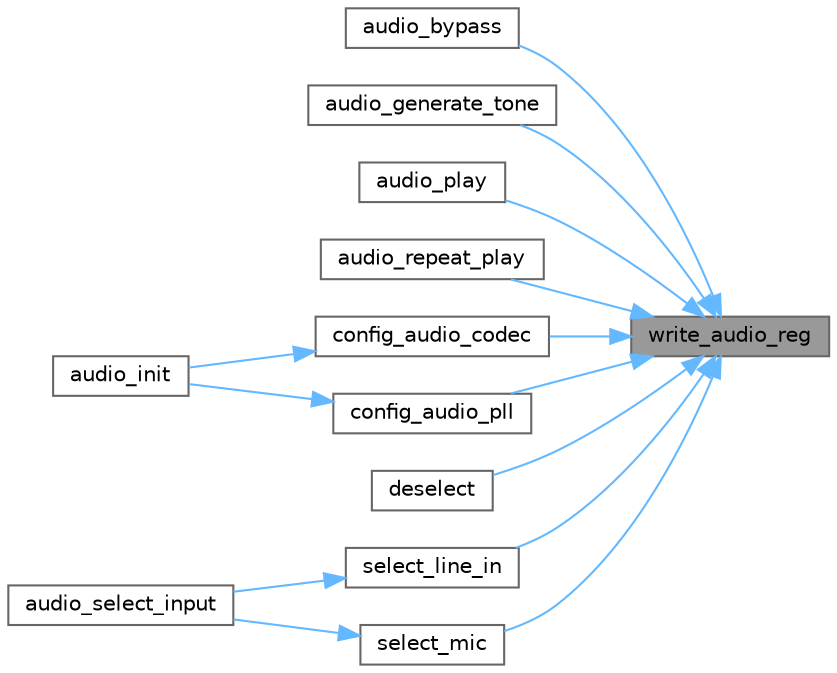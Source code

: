 digraph "write_audio_reg"
{
 // LATEX_PDF_SIZE
  bgcolor="transparent";
  edge [fontname=Helvetica,fontsize=10,labelfontname=Helvetica,labelfontsize=10];
  node [fontname=Helvetica,fontsize=10,shape=box,height=0.2,width=0.4];
  rankdir="RL";
  Node1 [id="Node000001",label="write_audio_reg",height=0.2,width=0.4,color="gray40", fillcolor="grey60", style="filled", fontcolor="black",tooltip=" "];
  Node1 -> Node2 [id="edge1_Node000001_Node000002",dir="back",color="steelblue1",style="solid",tooltip=" "];
  Node2 [id="Node000002",label="audio_bypass",height=0.2,width=0.4,color="grey40", fillcolor="white", style="filled",URL="$group__AUDIO.html#ga5fee8d77c208512f18f4273213520249",tooltip="Record and play the audio without storing in DRAM."];
  Node1 -> Node3 [id="edge2_Node000001_Node000003",dir="back",color="steelblue1",style="solid",tooltip=" "];
  Node3 [id="Node000003",label="audio_generate_tone",height=0.2,width=0.4,color="grey40", fillcolor="white", style="filled",URL="$group__AUDIO.html#ga061d146b990619c8f7ebd37ee18cbe23",tooltip=" "];
  Node1 -> Node4 [id="edge3_Node000001_Node000004",dir="back",color="steelblue1",style="solid",tooltip=" "];
  Node4 [id="Node000004",label="audio_play",height=0.2,width=0.4,color="grey40", fillcolor="white", style="filled",URL="$group__AUDIO.html#ga52d0f4ea75ee4d027430bb25a2f8b7a9",tooltip=" "];
  Node1 -> Node5 [id="edge4_Node000001_Node000005",dir="back",color="steelblue1",style="solid",tooltip=" "];
  Node5 [id="Node000005",label="audio_repeat_play",height=0.2,width=0.4,color="grey40", fillcolor="white", style="filled",URL="$group__AUDIO.html#ga4b430bbc9a47b8160f2596cc625683ff",tooltip="Function to play one audio fragment for multiple repititions."];
  Node1 -> Node6 [id="edge5_Node000001_Node000006",dir="back",color="steelblue1",style="solid",tooltip=" "];
  Node6 [id="Node000006",label="config_audio_codec",height=0.2,width=0.4,color="grey40", fillcolor="white", style="filled",URL="$group__AUDIO.html#ga4c3476adecb27a3162fabab4af088f0b",tooltip=" "];
  Node6 -> Node7 [id="edge6_Node000006_Node000007",dir="back",color="steelblue1",style="solid",tooltip=" "];
  Node7 [id="Node000007",label="audio_init",height=0.2,width=0.4,color="grey40", fillcolor="white", style="filled",URL="$group__AUDIO.html#ga780026a09284372732eeca5c1bdeda0b",tooltip="Initializes the audio register. Sets the sampling frequency. defines several values such as audio rec..."];
  Node1 -> Node8 [id="edge7_Node000001_Node000008",dir="back",color="steelblue1",style="solid",tooltip=" "];
  Node8 [id="Node000008",label="config_audio_pll",height=0.2,width=0.4,color="grey40", fillcolor="white", style="filled",URL="$group__AUDIO.html#ga9c9de79126611d05d3e2bda897ca886e",tooltip=" "];
  Node8 -> Node7 [id="edge8_Node000008_Node000007",dir="back",color="steelblue1",style="solid",tooltip=" "];
  Node1 -> Node9 [id="edge9_Node000001_Node000009",dir="back",color="steelblue1",style="solid",tooltip=" "];
  Node9 [id="Node000009",label="deselect",height=0.2,width=0.4,color="grey40", fillcolor="white", style="filled",URL="$group__AUDIO.html#ga0ae77235b32f5522d5d881baf2c52210",tooltip="Function to deselect input, either LINE_IN, or MIC."];
  Node1 -> Node10 [id="edge10_Node000001_Node000010",dir="back",color="steelblue1",style="solid",tooltip=" "];
  Node10 [id="Node000010",label="select_line_in",height=0.2,width=0.4,color="grey40", fillcolor="white", style="filled",URL="$group__AUDIO.html#gaec4645b89d23204e90f880d09da94525",tooltip="Function to select LINE_IN as input."];
  Node10 -> Node11 [id="edge11_Node000010_Node000011",dir="back",color="steelblue1",style="solid",tooltip=" "];
  Node11 [id="Node000011",label="audio_select_input",height=0.2,width=0.4,color="grey40", fillcolor="white", style="filled",URL="$group__AUDIO.html#ga61af1e13a8f338966a17f07a518ef207",tooltip="selects the audio input channel."];
  Node1 -> Node12 [id="edge12_Node000001_Node000012",dir="back",color="steelblue1",style="solid",tooltip=" "];
  Node12 [id="Node000012",label="select_mic",height=0.2,width=0.4,color="grey40", fillcolor="white", style="filled",URL="$group__AUDIO.html#ga2203ea82d55c60566ab868a82292aedf",tooltip="Function to select MIC as input."];
  Node12 -> Node11 [id="edge13_Node000012_Node000011",dir="back",color="steelblue1",style="solid",tooltip=" "];
}
